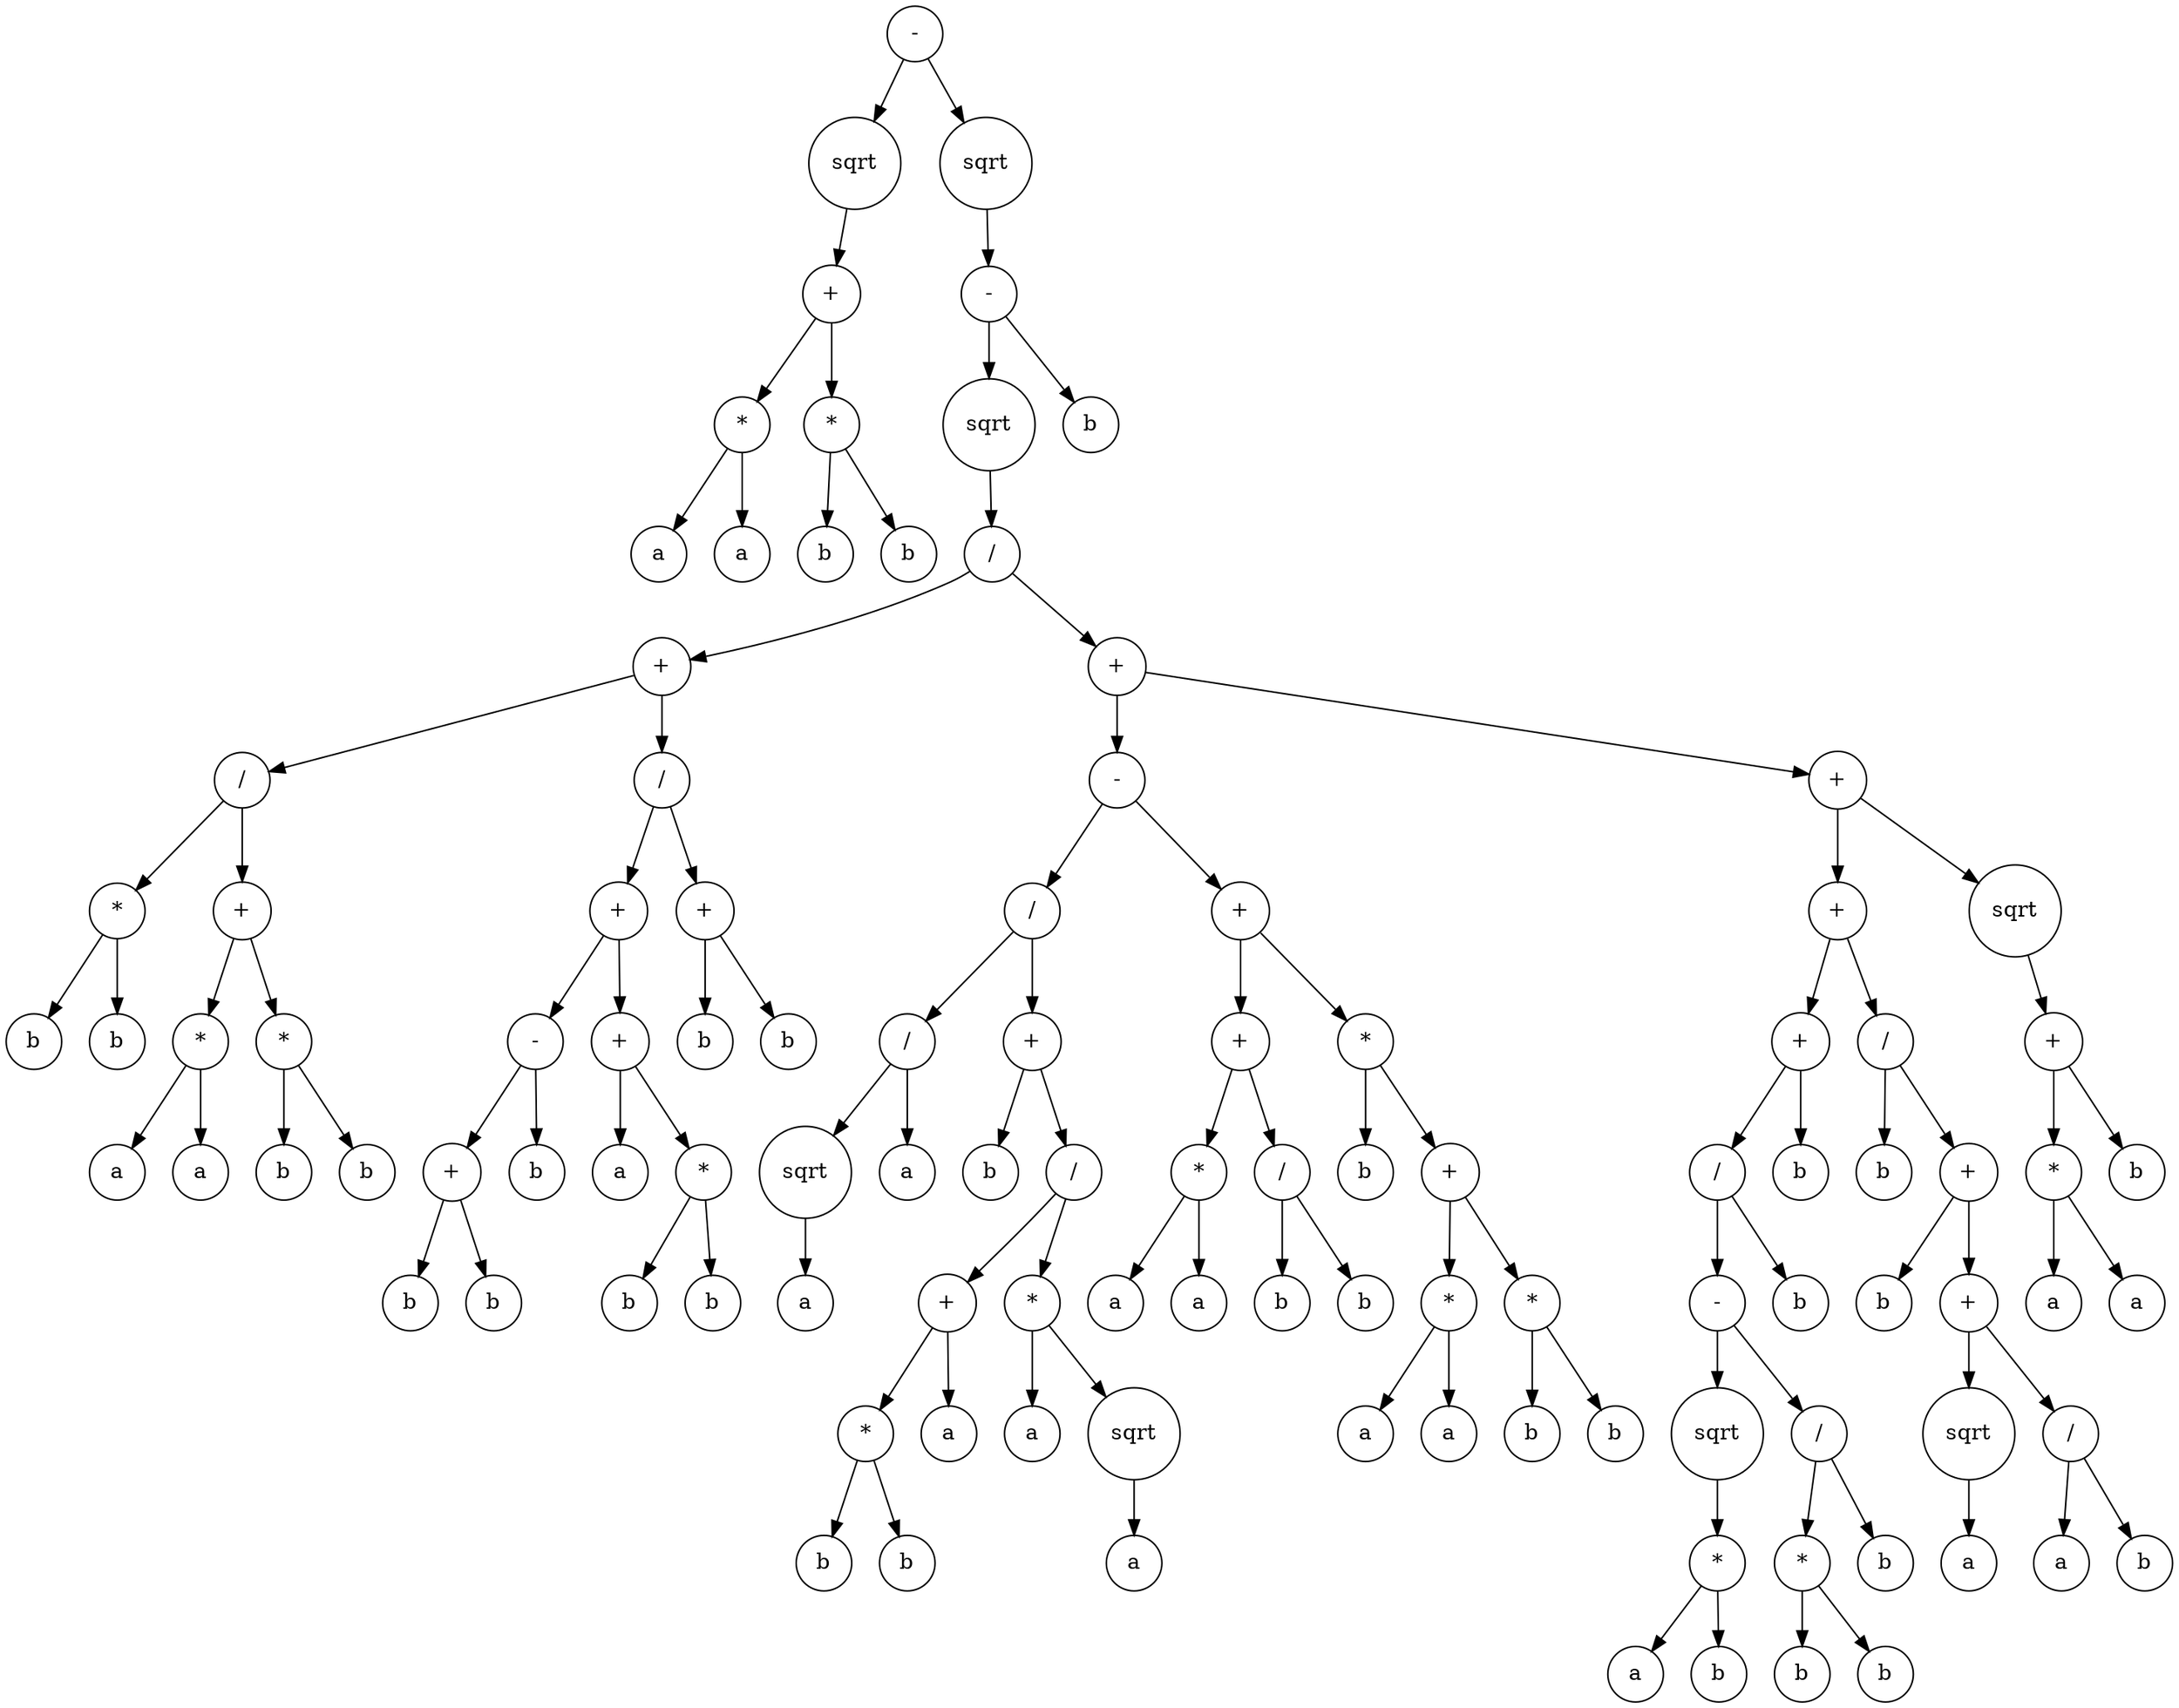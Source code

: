 digraph g {
graph [ordering=out];
node [shape=circle];
n[label = "-"];
n0[label = "sqrt"];
n00[label = "+"];
n000[label = "*"];
n0000[label = "a"];
n000 -> n0000;
n0001[label = "a"];
n000 -> n0001;
n00 -> n000;
n001[label = "*"];
n0010[label = "b"];
n001 -> n0010;
n0011[label = "b"];
n001 -> n0011;
n00 -> n001;
n0 -> n00;
n -> n0;
n1[label = "sqrt"];
n10[label = "-"];
n100[label = "sqrt"];
n1000[label = "/"];
n10000[label = "+"];
n100000[label = "/"];
n1000000[label = "*"];
n10000000[label = "b"];
n1000000 -> n10000000;
n10000001[label = "b"];
n1000000 -> n10000001;
n100000 -> n1000000;
n1000001[label = "+"];
n10000010[label = "*"];
n100000100[label = "a"];
n10000010 -> n100000100;
n100000101[label = "a"];
n10000010 -> n100000101;
n1000001 -> n10000010;
n10000011[label = "*"];
n100000110[label = "b"];
n10000011 -> n100000110;
n100000111[label = "b"];
n10000011 -> n100000111;
n1000001 -> n10000011;
n100000 -> n1000001;
n10000 -> n100000;
n100001[label = "/"];
n1000010[label = "+"];
n10000100[label = "-"];
n100001000[label = "+"];
n1000010000[label = "b"];
n100001000 -> n1000010000;
n1000010001[label = "b"];
n100001000 -> n1000010001;
n10000100 -> n100001000;
n100001001[label = "b"];
n10000100 -> n100001001;
n1000010 -> n10000100;
n10000101[label = "+"];
n100001010[label = "a"];
n10000101 -> n100001010;
n100001011[label = "*"];
n1000010110[label = "b"];
n100001011 -> n1000010110;
n1000010111[label = "b"];
n100001011 -> n1000010111;
n10000101 -> n100001011;
n1000010 -> n10000101;
n100001 -> n1000010;
n1000011[label = "+"];
n10000110[label = "b"];
n1000011 -> n10000110;
n10000111[label = "b"];
n1000011 -> n10000111;
n100001 -> n1000011;
n10000 -> n100001;
n1000 -> n10000;
n10001[label = "+"];
n100010[label = "-"];
n1000100[label = "/"];
n10001000[label = "/"];
n100010000[label = "sqrt"];
n1000100000[label = "a"];
n100010000 -> n1000100000;
n10001000 -> n100010000;
n100010001[label = "a"];
n10001000 -> n100010001;
n1000100 -> n10001000;
n10001001[label = "+"];
n100010010[label = "b"];
n10001001 -> n100010010;
n100010011[label = "/"];
n1000100110[label = "+"];
n10001001100[label = "*"];
n100010011000[label = "b"];
n10001001100 -> n100010011000;
n100010011001[label = "b"];
n10001001100 -> n100010011001;
n1000100110 -> n10001001100;
n10001001101[label = "a"];
n1000100110 -> n10001001101;
n100010011 -> n1000100110;
n1000100111[label = "*"];
n10001001110[label = "a"];
n1000100111 -> n10001001110;
n10001001111[label = "sqrt"];
n100010011110[label = "a"];
n10001001111 -> n100010011110;
n1000100111 -> n10001001111;
n100010011 -> n1000100111;
n10001001 -> n100010011;
n1000100 -> n10001001;
n100010 -> n1000100;
n1000101[label = "+"];
n10001010[label = "+"];
n100010100[label = "*"];
n1000101000[label = "a"];
n100010100 -> n1000101000;
n1000101001[label = "a"];
n100010100 -> n1000101001;
n10001010 -> n100010100;
n100010101[label = "/"];
n1000101010[label = "b"];
n100010101 -> n1000101010;
n1000101011[label = "b"];
n100010101 -> n1000101011;
n10001010 -> n100010101;
n1000101 -> n10001010;
n10001011[label = "*"];
n100010110[label = "b"];
n10001011 -> n100010110;
n100010111[label = "+"];
n1000101110[label = "*"];
n10001011100[label = "a"];
n1000101110 -> n10001011100;
n10001011101[label = "a"];
n1000101110 -> n10001011101;
n100010111 -> n1000101110;
n1000101111[label = "*"];
n10001011110[label = "b"];
n1000101111 -> n10001011110;
n10001011111[label = "b"];
n1000101111 -> n10001011111;
n100010111 -> n1000101111;
n10001011 -> n100010111;
n1000101 -> n10001011;
n100010 -> n1000101;
n10001 -> n100010;
n100011[label = "+"];
n1000110[label = "+"];
n10001100[label = "+"];
n100011000[label = "/"];
n1000110000[label = "-"];
n10001100000[label = "sqrt"];
n100011000000[label = "*"];
n1000110000000[label = "a"];
n100011000000 -> n1000110000000;
n1000110000001[label = "b"];
n100011000000 -> n1000110000001;
n10001100000 -> n100011000000;
n1000110000 -> n10001100000;
n10001100001[label = "/"];
n100011000010[label = "*"];
n1000110000100[label = "b"];
n100011000010 -> n1000110000100;
n1000110000101[label = "b"];
n100011000010 -> n1000110000101;
n10001100001 -> n100011000010;
n100011000011[label = "b"];
n10001100001 -> n100011000011;
n1000110000 -> n10001100001;
n100011000 -> n1000110000;
n1000110001[label = "b"];
n100011000 -> n1000110001;
n10001100 -> n100011000;
n100011001[label = "b"];
n10001100 -> n100011001;
n1000110 -> n10001100;
n10001101[label = "/"];
n100011010[label = "b"];
n10001101 -> n100011010;
n100011011[label = "+"];
n1000110110[label = "b"];
n100011011 -> n1000110110;
n1000110111[label = "+"];
n10001101110[label = "sqrt"];
n100011011100[label = "a"];
n10001101110 -> n100011011100;
n1000110111 -> n10001101110;
n10001101111[label = "/"];
n100011011110[label = "a"];
n10001101111 -> n100011011110;
n100011011111[label = "b"];
n10001101111 -> n100011011111;
n1000110111 -> n10001101111;
n100011011 -> n1000110111;
n10001101 -> n100011011;
n1000110 -> n10001101;
n100011 -> n1000110;
n1000111[label = "sqrt"];
n10001110[label = "+"];
n100011100[label = "*"];
n1000111000[label = "a"];
n100011100 -> n1000111000;
n1000111001[label = "a"];
n100011100 -> n1000111001;
n10001110 -> n100011100;
n100011101[label = "b"];
n10001110 -> n100011101;
n1000111 -> n10001110;
n100011 -> n1000111;
n10001 -> n100011;
n1000 -> n10001;
n100 -> n1000;
n10 -> n100;
n101[label = "b"];
n10 -> n101;
n1 -> n10;
n -> n1;
}
